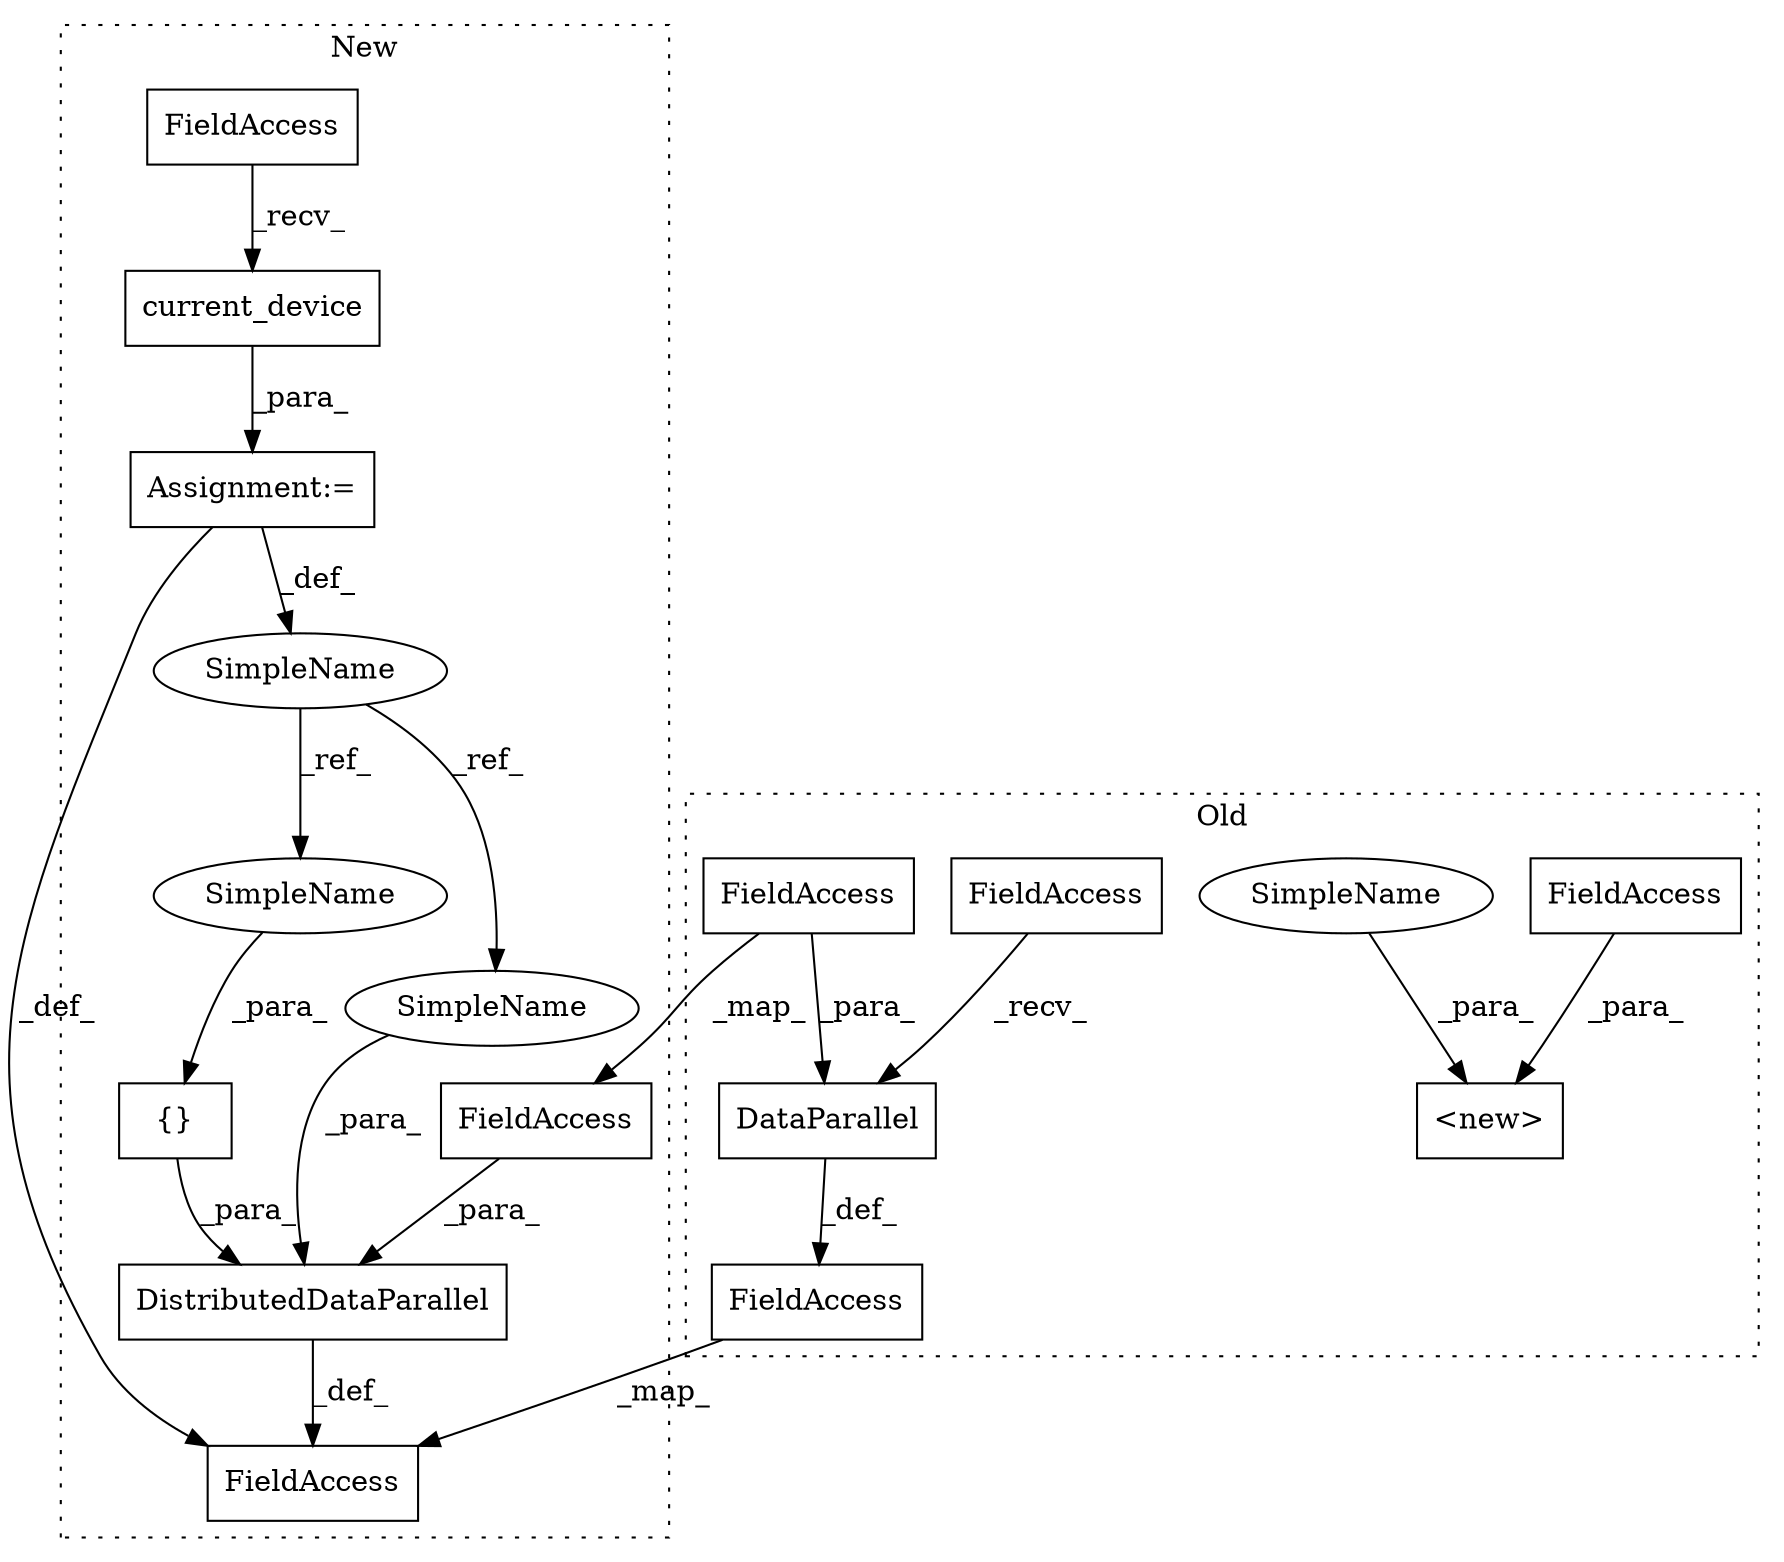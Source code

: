 digraph G {
subgraph cluster0 {
1 [label="DataParallel" a="32" s="1912,1939" l="13,1" shape="box"];
6 [label="FieldAccess" a="22" s="1903" l="8" shape="box"];
9 [label="FieldAccess" a="22" s="1925" l="14" shape="box"];
11 [label="FieldAccess" a="22" s="1884" l="18" shape="box"];
13 [label="<new>" a="46" s="1620,1657" l="6,2" shape="box"];
14 [label="FieldAccess" a="22" s="1626" l="26" shape="box"];
17 [label="SimpleName" a="42" s="1653" l="4" shape="ellipse"];
label = "Old";
style="dotted";
}
subgraph cluster1 {
2 [label="DistributedDataParallel" a="32" s="2033,2112" l="24,1" shape="box"];
3 [label="{}" a="4" s="2081,2096" l="1,1" shape="box"];
4 [label="current_device" a="32" s="1992" l="16" shape="box"];
5 [label="FieldAccess" a="22" s="1981" l="10" shape="box"];
7 [label="SimpleName" a="42" s="1966" l="14" shape="ellipse"];
8 [label="Assignment:=" a="7" s="1980" l="1" shape="box"];
10 [label="FieldAccess" a="22" s="2057" l="14" shape="box"];
12 [label="FieldAccess" a="22" s="2014" l="18" shape="box"];
15 [label="SimpleName" a="42" s="2082" l="14" shape="ellipse"];
16 [label="SimpleName" a="42" s="2098" l="14" shape="ellipse"];
label = "New";
style="dotted";
}
1 -> 11 [label="_def_"];
2 -> 12 [label="_def_"];
3 -> 2 [label="_para_"];
4 -> 8 [label="_para_"];
5 -> 4 [label="_recv_"];
6 -> 1 [label="_recv_"];
7 -> 15 [label="_ref_"];
7 -> 16 [label="_ref_"];
8 -> 7 [label="_def_"];
8 -> 12 [label="_def_"];
9 -> 1 [label="_para_"];
9 -> 10 [label="_map_"];
10 -> 2 [label="_para_"];
11 -> 12 [label="_map_"];
14 -> 13 [label="_para_"];
15 -> 3 [label="_para_"];
16 -> 2 [label="_para_"];
17 -> 13 [label="_para_"];
}